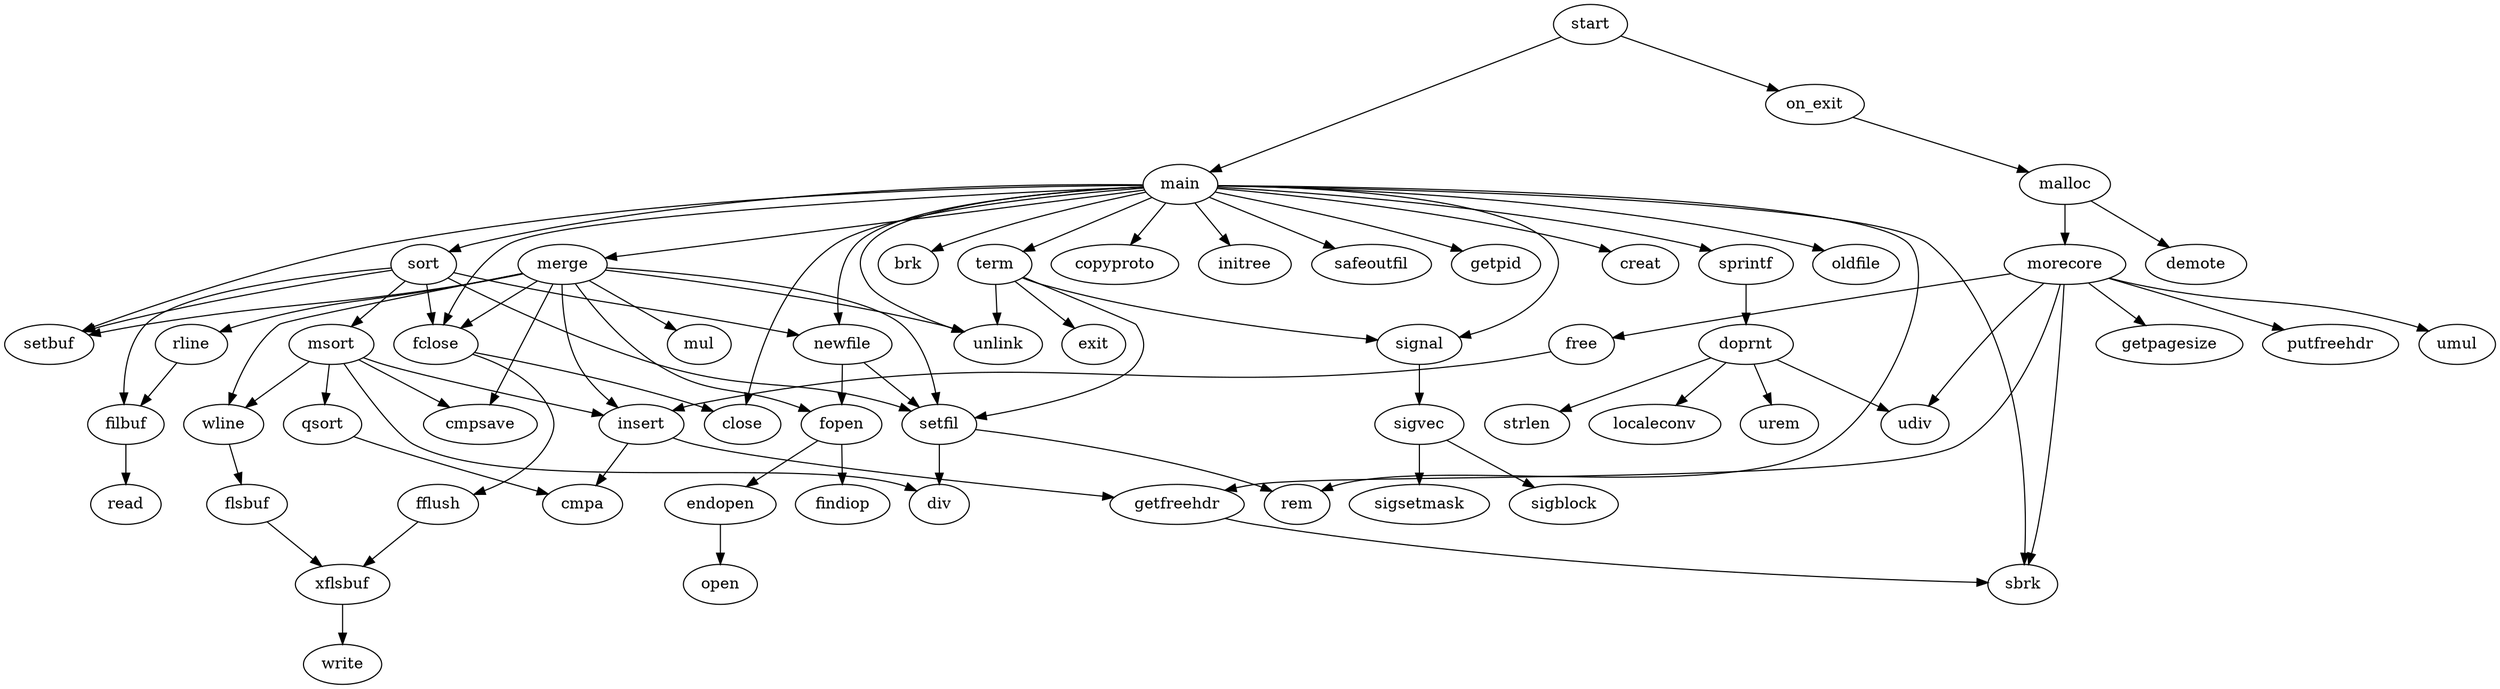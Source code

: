 /*
https://graphviz.org/Gallery/directed/profile.html
	fontname="Helvetica,Arial,sans-serif"
	node [fontname="Helvetica,Arial,sans-serif"]
	edge [fontname="Helvetica,Arial,sans-serif"]
	node [style=filled];
*/
digraph prof {
	// start -> main [color=red];
	start -> main;
	start -> on_exit;
	main -> sort;
	main -> merge;
	main -> term;
	main -> signal;
	main -> sbrk;
	main -> unlink;
	main -> newfile;
	main -> fclose;
	main -> close;
	main -> brk;
	main -> setbuf;
	main -> copyproto;
	main -> initree;
	main -> safeoutfil;
	main -> getpid;
	main -> sprintf;
	main -> creat;
	main -> rem;
	main -> oldfile;
	sort -> msort;
	sort -> filbuf;
	sort -> newfile;
	sort -> fclose;
	sort -> setbuf;
	sort -> setfil;
	msort -> qsort;
	msort -> insert;
	msort -> wline;
	msort -> div;
	msort -> cmpsave;
	merge -> insert;
	merge -> rline;
	merge -> wline;
	merge -> unlink;
	merge -> fopen;
	merge -> fclose;
	merge -> setfil;
	merge -> mul;
	merge -> setbuf;
	merge -> cmpsave;
	insert -> cmpa;
	wline -> flsbuf;
	qsort -> cmpa;
	rline -> filbuf;
	xflsbuf -> write;
	flsbuf -> xflsbuf;
	filbuf -> read;
	term -> unlink;
	term -> signal;
	term -> setfil;
	term -> exit;
	endopen -> open;
	fopen -> endopen;
	fopen -> findiop;
	newfile -> fopen;
	newfile -> setfil;
	fclose -> fflush;
	fclose -> close;
	fflush -> xflsbuf;
	malloc -> morecore;
	malloc -> demote;
	morecore -> sbrk;
	morecore -> getfreehdr;
	morecore -> free;
	morecore -> getpagesize;
	morecore -> putfreehdr;
	morecore -> udiv;
	morecore -> umul;
	on_exit -> malloc;
	signal -> sigvec;
	getfreehdr -> sbrk;
	free -> insert;
	insert -> getfreehdr;
	setfil -> div;
	setfil -> rem;
	sigvec -> sigblock;
	sigvec -> sigsetmask;
	doprnt -> urem;
	doprnt -> udiv;
	doprnt -> strlen;
	doprnt -> localeconv;
	sprintf -> doprnt;
}
